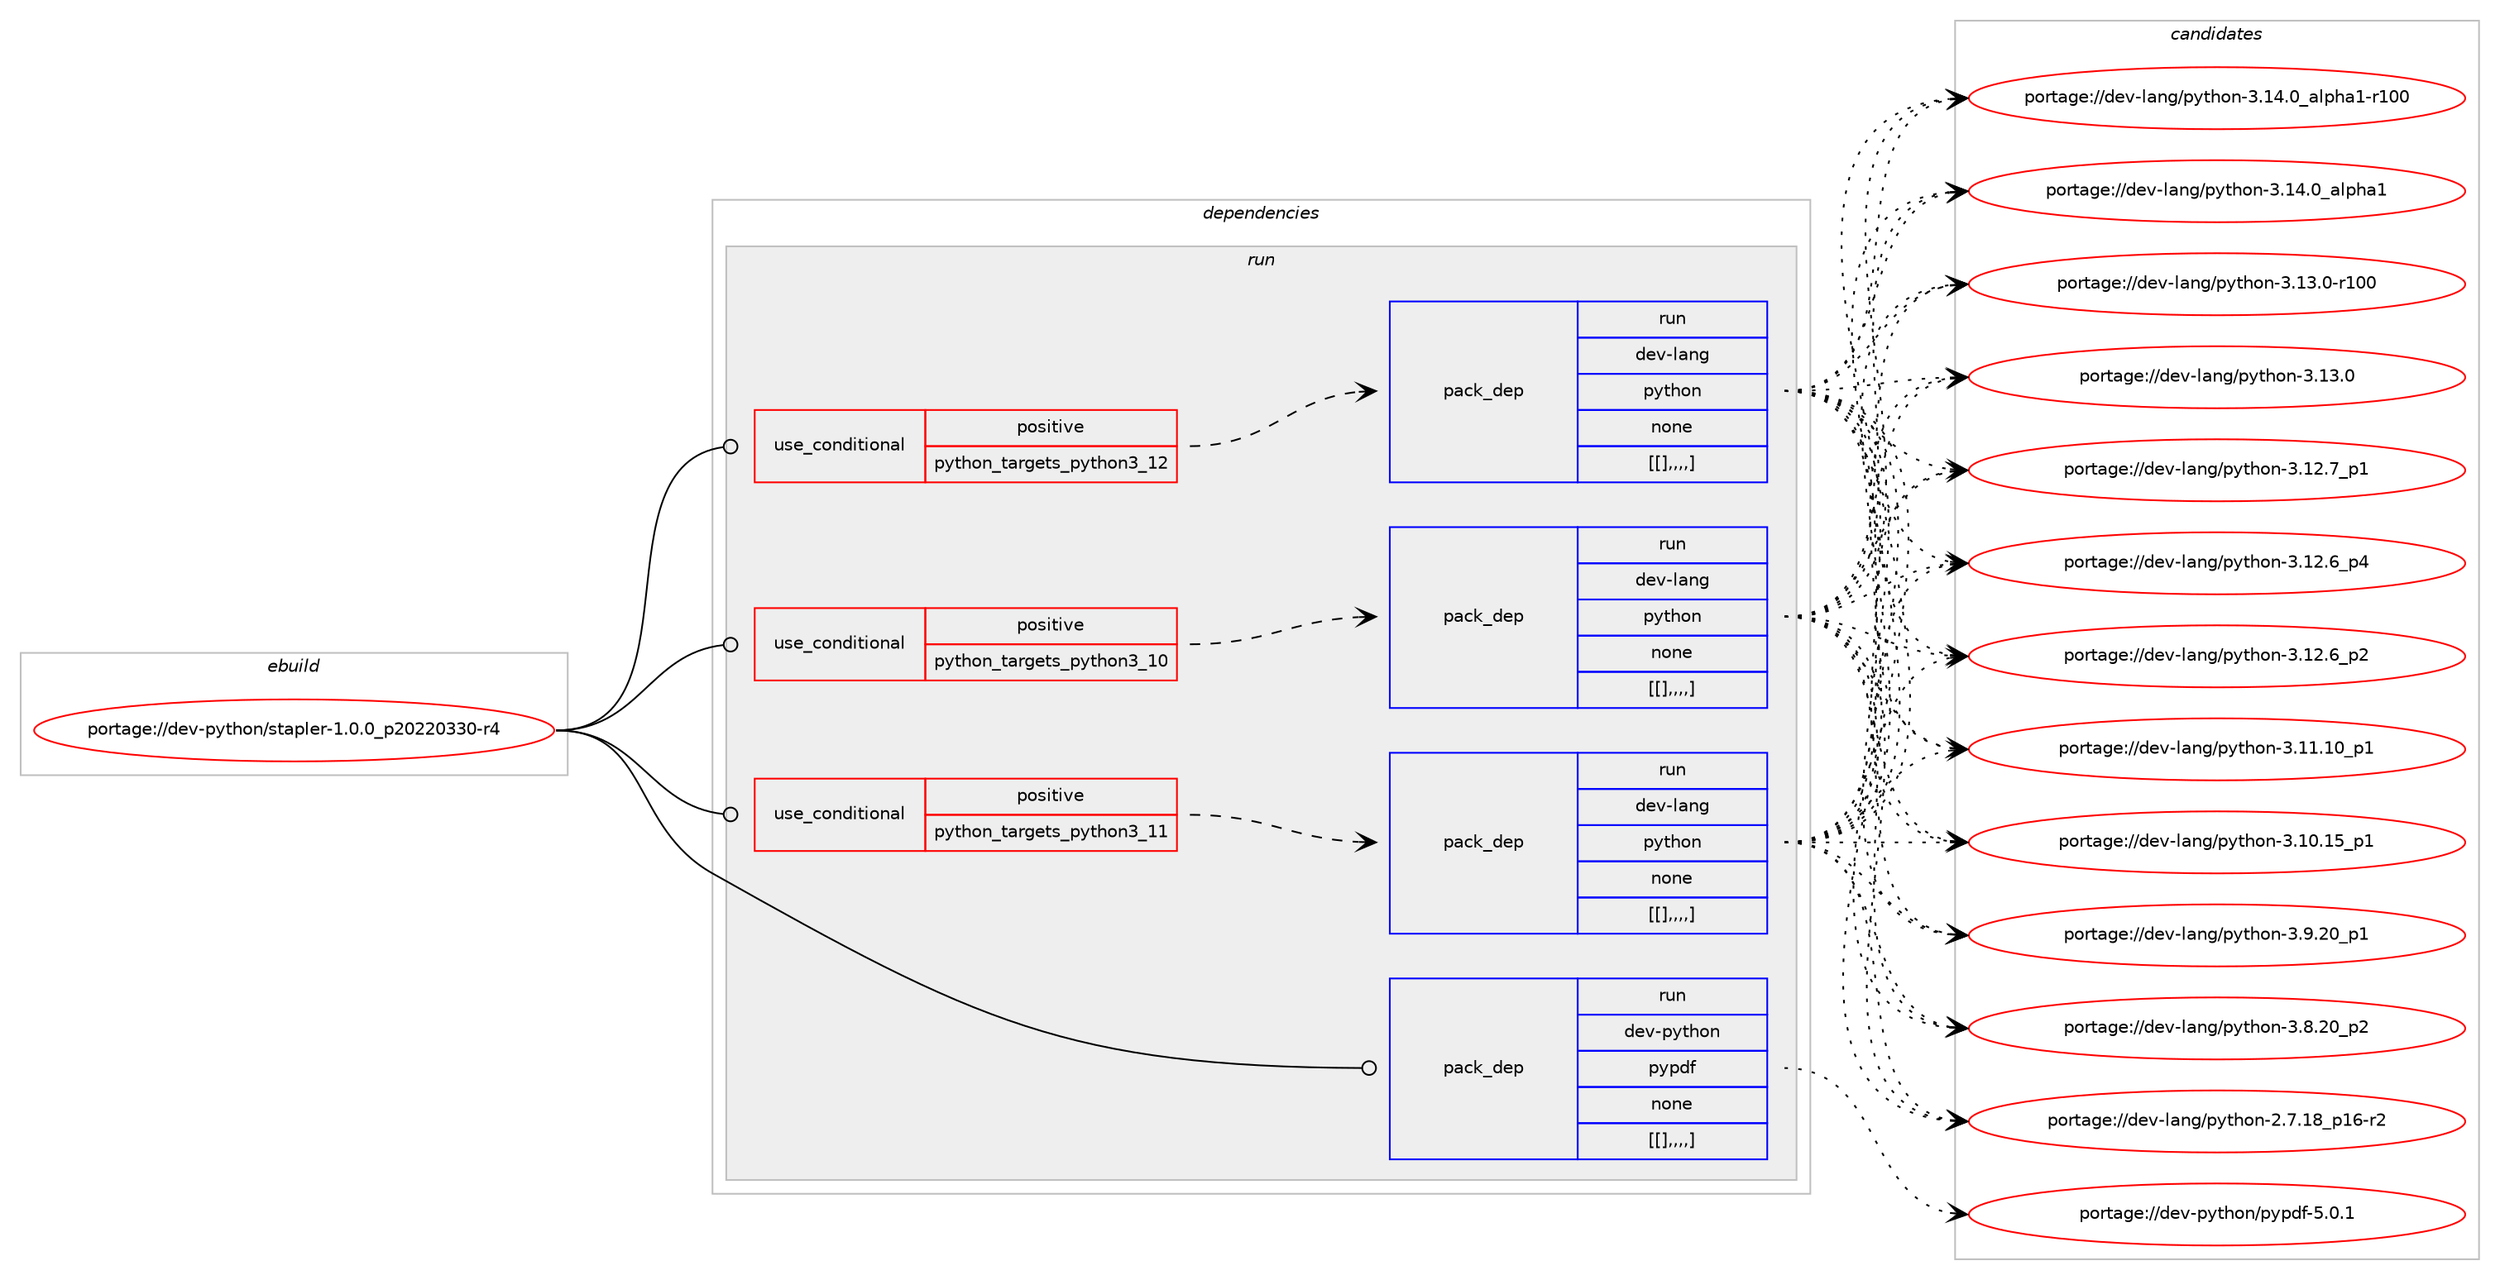 digraph prolog {

# *************
# Graph options
# *************

newrank=true;
concentrate=true;
compound=true;
graph [rankdir=LR,fontname=Helvetica,fontsize=10,ranksep=1.5];#, ranksep=2.5, nodesep=0.2];
edge  [arrowhead=vee];
node  [fontname=Helvetica,fontsize=10];

# **********
# The ebuild
# **********

subgraph cluster_leftcol {
color=gray;
label=<<i>ebuild</i>>;
id [label="portage://dev-python/stapler-1.0.0_p20220330-r4", color=red, width=4, href="../dev-python/stapler-1.0.0_p20220330-r4.svg"];
}

# ****************
# The dependencies
# ****************

subgraph cluster_midcol {
color=gray;
label=<<i>dependencies</i>>;
subgraph cluster_compile {
fillcolor="#eeeeee";
style=filled;
label=<<i>compile</i>>;
}
subgraph cluster_compileandrun {
fillcolor="#eeeeee";
style=filled;
label=<<i>compile and run</i>>;
}
subgraph cluster_run {
fillcolor="#eeeeee";
style=filled;
label=<<i>run</i>>;
subgraph cond42980 {
dependency171759 [label=<<TABLE BORDER="0" CELLBORDER="1" CELLSPACING="0" CELLPADDING="4"><TR><TD ROWSPAN="3" CELLPADDING="10">use_conditional</TD></TR><TR><TD>positive</TD></TR><TR><TD>python_targets_python3_10</TD></TR></TABLE>>, shape=none, color=red];
subgraph pack127436 {
dependency171763 [label=<<TABLE BORDER="0" CELLBORDER="1" CELLSPACING="0" CELLPADDING="4" WIDTH="220"><TR><TD ROWSPAN="6" CELLPADDING="30">pack_dep</TD></TR><TR><TD WIDTH="110">run</TD></TR><TR><TD>dev-lang</TD></TR><TR><TD>python</TD></TR><TR><TD>none</TD></TR><TR><TD>[[],,,,]</TD></TR></TABLE>>, shape=none, color=blue];
}
dependency171759:e -> dependency171763:w [weight=20,style="dashed",arrowhead="vee"];
}
id:e -> dependency171759:w [weight=20,style="solid",arrowhead="odot"];
subgraph cond42989 {
dependency171801 [label=<<TABLE BORDER="0" CELLBORDER="1" CELLSPACING="0" CELLPADDING="4"><TR><TD ROWSPAN="3" CELLPADDING="10">use_conditional</TD></TR><TR><TD>positive</TD></TR><TR><TD>python_targets_python3_11</TD></TR></TABLE>>, shape=none, color=red];
subgraph pack127498 {
dependency171947 [label=<<TABLE BORDER="0" CELLBORDER="1" CELLSPACING="0" CELLPADDING="4" WIDTH="220"><TR><TD ROWSPAN="6" CELLPADDING="30">pack_dep</TD></TR><TR><TD WIDTH="110">run</TD></TR><TR><TD>dev-lang</TD></TR><TR><TD>python</TD></TR><TR><TD>none</TD></TR><TR><TD>[[],,,,]</TD></TR></TABLE>>, shape=none, color=blue];
}
dependency171801:e -> dependency171947:w [weight=20,style="dashed",arrowhead="vee"];
}
id:e -> dependency171801:w [weight=20,style="solid",arrowhead="odot"];
subgraph cond43062 {
dependency171959 [label=<<TABLE BORDER="0" CELLBORDER="1" CELLSPACING="0" CELLPADDING="4"><TR><TD ROWSPAN="3" CELLPADDING="10">use_conditional</TD></TR><TR><TD>positive</TD></TR><TR><TD>python_targets_python3_12</TD></TR></TABLE>>, shape=none, color=red];
subgraph pack127565 {
dependency171962 [label=<<TABLE BORDER="0" CELLBORDER="1" CELLSPACING="0" CELLPADDING="4" WIDTH="220"><TR><TD ROWSPAN="6" CELLPADDING="30">pack_dep</TD></TR><TR><TD WIDTH="110">run</TD></TR><TR><TD>dev-lang</TD></TR><TR><TD>python</TD></TR><TR><TD>none</TD></TR><TR><TD>[[],,,,]</TD></TR></TABLE>>, shape=none, color=blue];
}
dependency171959:e -> dependency171962:w [weight=20,style="dashed",arrowhead="vee"];
}
id:e -> dependency171959:w [weight=20,style="solid",arrowhead="odot"];
subgraph pack127587 {
dependency171998 [label=<<TABLE BORDER="0" CELLBORDER="1" CELLSPACING="0" CELLPADDING="4" WIDTH="220"><TR><TD ROWSPAN="6" CELLPADDING="30">pack_dep</TD></TR><TR><TD WIDTH="110">run</TD></TR><TR><TD>dev-python</TD></TR><TR><TD>pypdf</TD></TR><TR><TD>none</TD></TR><TR><TD>[[],,,,]</TD></TR></TABLE>>, shape=none, color=blue];
}
id:e -> dependency171998:w [weight=20,style="solid",arrowhead="odot"];
}
}

# **************
# The candidates
# **************

subgraph cluster_choices {
rank=same;
color=gray;
label=<<i>candidates</i>>;

subgraph choice127318 {
color=black;
nodesep=1;
choice100101118451089711010347112121116104111110455146495246489597108112104974945114494848 [label="portage://dev-lang/python-3.14.0_alpha1-r100", color=red, width=4,href="../dev-lang/python-3.14.0_alpha1-r100.svg"];
choice1001011184510897110103471121211161041111104551464952464895971081121049749 [label="portage://dev-lang/python-3.14.0_alpha1", color=red, width=4,href="../dev-lang/python-3.14.0_alpha1.svg"];
choice1001011184510897110103471121211161041111104551464951464845114494848 [label="portage://dev-lang/python-3.13.0-r100", color=red, width=4,href="../dev-lang/python-3.13.0-r100.svg"];
choice10010111845108971101034711212111610411111045514649514648 [label="portage://dev-lang/python-3.13.0", color=red, width=4,href="../dev-lang/python-3.13.0.svg"];
choice100101118451089711010347112121116104111110455146495046559511249 [label="portage://dev-lang/python-3.12.7_p1", color=red, width=4,href="../dev-lang/python-3.12.7_p1.svg"];
choice100101118451089711010347112121116104111110455146495046549511252 [label="portage://dev-lang/python-3.12.6_p4", color=red, width=4,href="../dev-lang/python-3.12.6_p4.svg"];
choice100101118451089711010347112121116104111110455146495046549511250 [label="portage://dev-lang/python-3.12.6_p2", color=red, width=4,href="../dev-lang/python-3.12.6_p2.svg"];
choice10010111845108971101034711212111610411111045514649494649489511249 [label="portage://dev-lang/python-3.11.10_p1", color=red, width=4,href="../dev-lang/python-3.11.10_p1.svg"];
choice10010111845108971101034711212111610411111045514649484649539511249 [label="portage://dev-lang/python-3.10.15_p1", color=red, width=4,href="../dev-lang/python-3.10.15_p1.svg"];
choice100101118451089711010347112121116104111110455146574650489511249 [label="portage://dev-lang/python-3.9.20_p1", color=red, width=4,href="../dev-lang/python-3.9.20_p1.svg"];
choice100101118451089711010347112121116104111110455146564650489511250 [label="portage://dev-lang/python-3.8.20_p2", color=red, width=4,href="../dev-lang/python-3.8.20_p2.svg"];
choice100101118451089711010347112121116104111110455046554649569511249544511450 [label="portage://dev-lang/python-2.7.18_p16-r2", color=red, width=4,href="../dev-lang/python-2.7.18_p16-r2.svg"];
dependency171763:e -> choice100101118451089711010347112121116104111110455146495246489597108112104974945114494848:w [style=dotted,weight="100"];
dependency171763:e -> choice1001011184510897110103471121211161041111104551464952464895971081121049749:w [style=dotted,weight="100"];
dependency171763:e -> choice1001011184510897110103471121211161041111104551464951464845114494848:w [style=dotted,weight="100"];
dependency171763:e -> choice10010111845108971101034711212111610411111045514649514648:w [style=dotted,weight="100"];
dependency171763:e -> choice100101118451089711010347112121116104111110455146495046559511249:w [style=dotted,weight="100"];
dependency171763:e -> choice100101118451089711010347112121116104111110455146495046549511252:w [style=dotted,weight="100"];
dependency171763:e -> choice100101118451089711010347112121116104111110455146495046549511250:w [style=dotted,weight="100"];
dependency171763:e -> choice10010111845108971101034711212111610411111045514649494649489511249:w [style=dotted,weight="100"];
dependency171763:e -> choice10010111845108971101034711212111610411111045514649484649539511249:w [style=dotted,weight="100"];
dependency171763:e -> choice100101118451089711010347112121116104111110455146574650489511249:w [style=dotted,weight="100"];
dependency171763:e -> choice100101118451089711010347112121116104111110455146564650489511250:w [style=dotted,weight="100"];
dependency171763:e -> choice100101118451089711010347112121116104111110455046554649569511249544511450:w [style=dotted,weight="100"];
}
subgraph choice127324 {
color=black;
nodesep=1;
choice100101118451089711010347112121116104111110455146495246489597108112104974945114494848 [label="portage://dev-lang/python-3.14.0_alpha1-r100", color=red, width=4,href="../dev-lang/python-3.14.0_alpha1-r100.svg"];
choice1001011184510897110103471121211161041111104551464952464895971081121049749 [label="portage://dev-lang/python-3.14.0_alpha1", color=red, width=4,href="../dev-lang/python-3.14.0_alpha1.svg"];
choice1001011184510897110103471121211161041111104551464951464845114494848 [label="portage://dev-lang/python-3.13.0-r100", color=red, width=4,href="../dev-lang/python-3.13.0-r100.svg"];
choice10010111845108971101034711212111610411111045514649514648 [label="portage://dev-lang/python-3.13.0", color=red, width=4,href="../dev-lang/python-3.13.0.svg"];
choice100101118451089711010347112121116104111110455146495046559511249 [label="portage://dev-lang/python-3.12.7_p1", color=red, width=4,href="../dev-lang/python-3.12.7_p1.svg"];
choice100101118451089711010347112121116104111110455146495046549511252 [label="portage://dev-lang/python-3.12.6_p4", color=red, width=4,href="../dev-lang/python-3.12.6_p4.svg"];
choice100101118451089711010347112121116104111110455146495046549511250 [label="portage://dev-lang/python-3.12.6_p2", color=red, width=4,href="../dev-lang/python-3.12.6_p2.svg"];
choice10010111845108971101034711212111610411111045514649494649489511249 [label="portage://dev-lang/python-3.11.10_p1", color=red, width=4,href="../dev-lang/python-3.11.10_p1.svg"];
choice10010111845108971101034711212111610411111045514649484649539511249 [label="portage://dev-lang/python-3.10.15_p1", color=red, width=4,href="../dev-lang/python-3.10.15_p1.svg"];
choice100101118451089711010347112121116104111110455146574650489511249 [label="portage://dev-lang/python-3.9.20_p1", color=red, width=4,href="../dev-lang/python-3.9.20_p1.svg"];
choice100101118451089711010347112121116104111110455146564650489511250 [label="portage://dev-lang/python-3.8.20_p2", color=red, width=4,href="../dev-lang/python-3.8.20_p2.svg"];
choice100101118451089711010347112121116104111110455046554649569511249544511450 [label="portage://dev-lang/python-2.7.18_p16-r2", color=red, width=4,href="../dev-lang/python-2.7.18_p16-r2.svg"];
dependency171947:e -> choice100101118451089711010347112121116104111110455146495246489597108112104974945114494848:w [style=dotted,weight="100"];
dependency171947:e -> choice1001011184510897110103471121211161041111104551464952464895971081121049749:w [style=dotted,weight="100"];
dependency171947:e -> choice1001011184510897110103471121211161041111104551464951464845114494848:w [style=dotted,weight="100"];
dependency171947:e -> choice10010111845108971101034711212111610411111045514649514648:w [style=dotted,weight="100"];
dependency171947:e -> choice100101118451089711010347112121116104111110455146495046559511249:w [style=dotted,weight="100"];
dependency171947:e -> choice100101118451089711010347112121116104111110455146495046549511252:w [style=dotted,weight="100"];
dependency171947:e -> choice100101118451089711010347112121116104111110455146495046549511250:w [style=dotted,weight="100"];
dependency171947:e -> choice10010111845108971101034711212111610411111045514649494649489511249:w [style=dotted,weight="100"];
dependency171947:e -> choice10010111845108971101034711212111610411111045514649484649539511249:w [style=dotted,weight="100"];
dependency171947:e -> choice100101118451089711010347112121116104111110455146574650489511249:w [style=dotted,weight="100"];
dependency171947:e -> choice100101118451089711010347112121116104111110455146564650489511250:w [style=dotted,weight="100"];
dependency171947:e -> choice100101118451089711010347112121116104111110455046554649569511249544511450:w [style=dotted,weight="100"];
}
subgraph choice127329 {
color=black;
nodesep=1;
choice100101118451089711010347112121116104111110455146495246489597108112104974945114494848 [label="portage://dev-lang/python-3.14.0_alpha1-r100", color=red, width=4,href="../dev-lang/python-3.14.0_alpha1-r100.svg"];
choice1001011184510897110103471121211161041111104551464952464895971081121049749 [label="portage://dev-lang/python-3.14.0_alpha1", color=red, width=4,href="../dev-lang/python-3.14.0_alpha1.svg"];
choice1001011184510897110103471121211161041111104551464951464845114494848 [label="portage://dev-lang/python-3.13.0-r100", color=red, width=4,href="../dev-lang/python-3.13.0-r100.svg"];
choice10010111845108971101034711212111610411111045514649514648 [label="portage://dev-lang/python-3.13.0", color=red, width=4,href="../dev-lang/python-3.13.0.svg"];
choice100101118451089711010347112121116104111110455146495046559511249 [label="portage://dev-lang/python-3.12.7_p1", color=red, width=4,href="../dev-lang/python-3.12.7_p1.svg"];
choice100101118451089711010347112121116104111110455146495046549511252 [label="portage://dev-lang/python-3.12.6_p4", color=red, width=4,href="../dev-lang/python-3.12.6_p4.svg"];
choice100101118451089711010347112121116104111110455146495046549511250 [label="portage://dev-lang/python-3.12.6_p2", color=red, width=4,href="../dev-lang/python-3.12.6_p2.svg"];
choice10010111845108971101034711212111610411111045514649494649489511249 [label="portage://dev-lang/python-3.11.10_p1", color=red, width=4,href="../dev-lang/python-3.11.10_p1.svg"];
choice10010111845108971101034711212111610411111045514649484649539511249 [label="portage://dev-lang/python-3.10.15_p1", color=red, width=4,href="../dev-lang/python-3.10.15_p1.svg"];
choice100101118451089711010347112121116104111110455146574650489511249 [label="portage://dev-lang/python-3.9.20_p1", color=red, width=4,href="../dev-lang/python-3.9.20_p1.svg"];
choice100101118451089711010347112121116104111110455146564650489511250 [label="portage://dev-lang/python-3.8.20_p2", color=red, width=4,href="../dev-lang/python-3.8.20_p2.svg"];
choice100101118451089711010347112121116104111110455046554649569511249544511450 [label="portage://dev-lang/python-2.7.18_p16-r2", color=red, width=4,href="../dev-lang/python-2.7.18_p16-r2.svg"];
dependency171962:e -> choice100101118451089711010347112121116104111110455146495246489597108112104974945114494848:w [style=dotted,weight="100"];
dependency171962:e -> choice1001011184510897110103471121211161041111104551464952464895971081121049749:w [style=dotted,weight="100"];
dependency171962:e -> choice1001011184510897110103471121211161041111104551464951464845114494848:w [style=dotted,weight="100"];
dependency171962:e -> choice10010111845108971101034711212111610411111045514649514648:w [style=dotted,weight="100"];
dependency171962:e -> choice100101118451089711010347112121116104111110455146495046559511249:w [style=dotted,weight="100"];
dependency171962:e -> choice100101118451089711010347112121116104111110455146495046549511252:w [style=dotted,weight="100"];
dependency171962:e -> choice100101118451089711010347112121116104111110455146495046549511250:w [style=dotted,weight="100"];
dependency171962:e -> choice10010111845108971101034711212111610411111045514649494649489511249:w [style=dotted,weight="100"];
dependency171962:e -> choice10010111845108971101034711212111610411111045514649484649539511249:w [style=dotted,weight="100"];
dependency171962:e -> choice100101118451089711010347112121116104111110455146574650489511249:w [style=dotted,weight="100"];
dependency171962:e -> choice100101118451089711010347112121116104111110455146564650489511250:w [style=dotted,weight="100"];
dependency171962:e -> choice100101118451089711010347112121116104111110455046554649569511249544511450:w [style=dotted,weight="100"];
}
subgraph choice127356 {
color=black;
nodesep=1;
choice1001011184511212111610411111047112121112100102455346484649 [label="portage://dev-python/pypdf-5.0.1", color=red, width=4,href="../dev-python/pypdf-5.0.1.svg"];
dependency171998:e -> choice1001011184511212111610411111047112121112100102455346484649:w [style=dotted,weight="100"];
}
}

}
